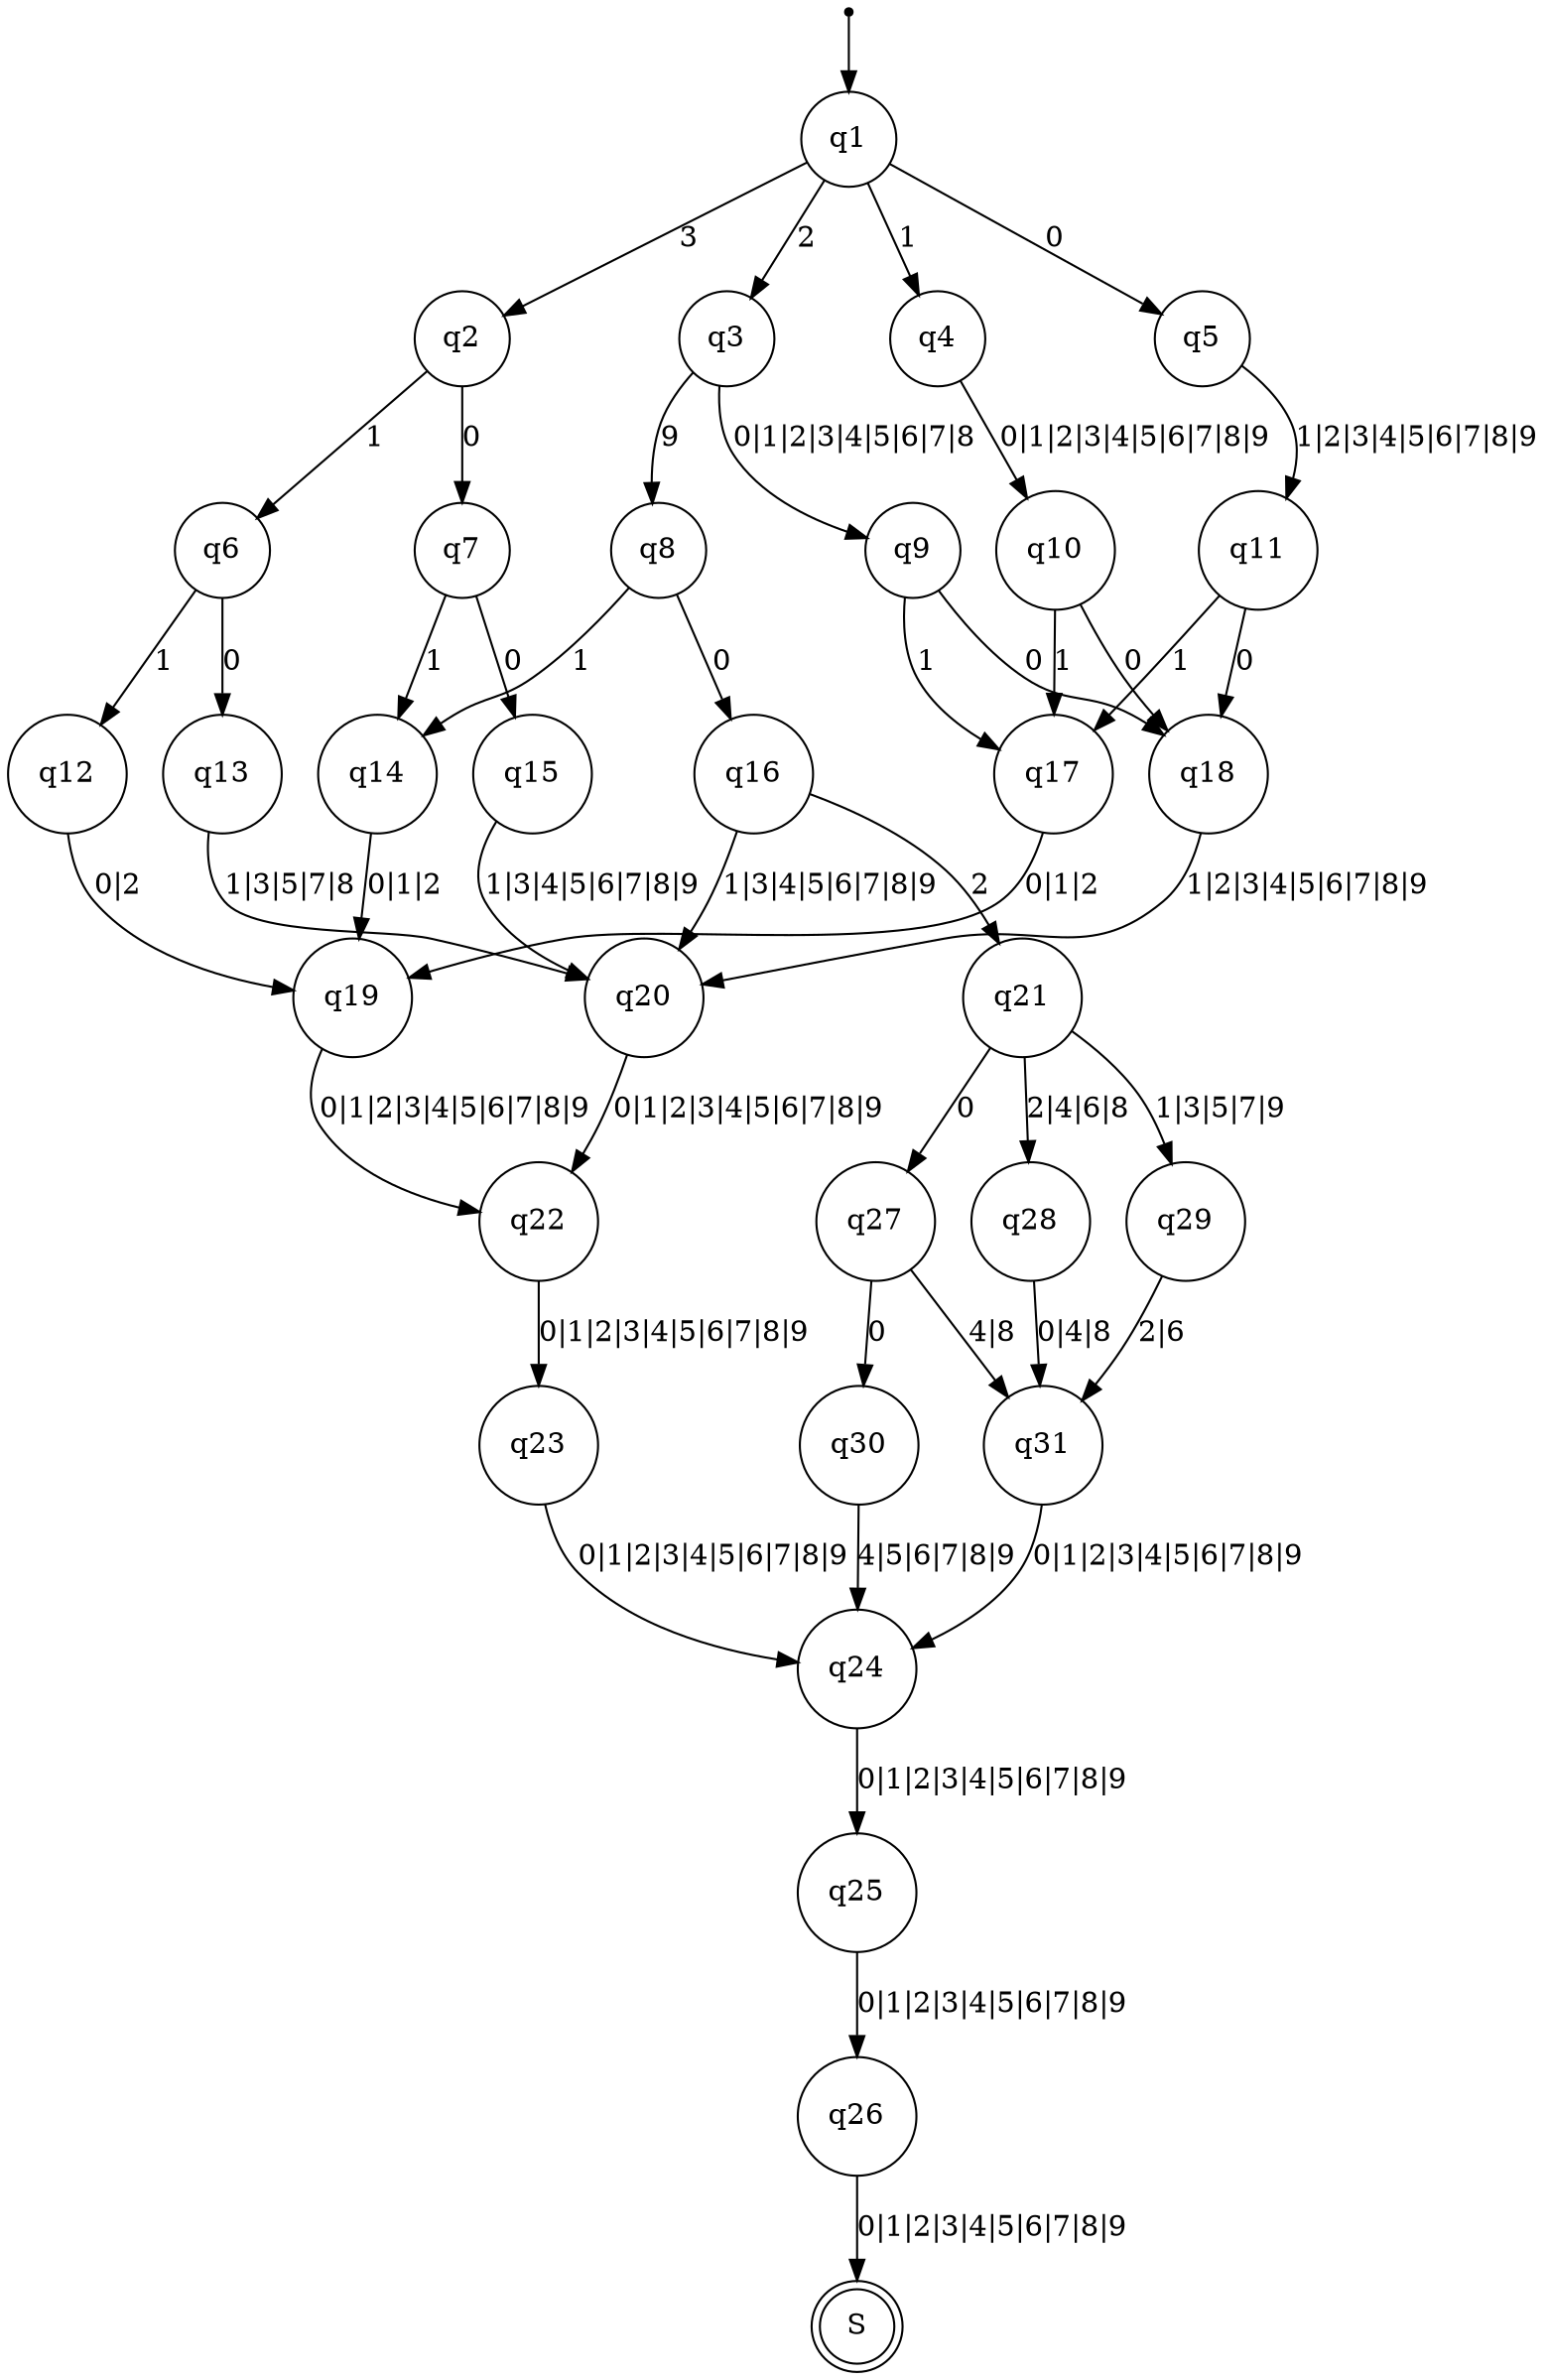 digraph cpr_finite_automaton {
    fontname="Helvetica,Arial-sans-serif"
    node [shape = doublecircle] S;
    node [shape = point] qi;

    node [shape = circle];
    qi -> q1;
    q1 -> q2 [label = "3"];
    q1 -> q3 [label = "2"];
    q1 -> q4 [label = "1"];
    q1 -> q5 [label = "0"];
    q2 -> q6 [label = "1"];
    q2 -> q7 [label = "0"];
    q3 -> q8 [label = "9"];
    q3 -> q9 [label = "0|1|2|3|4|5|6|7|8"];
    q4 -> q10 [label = "0|1|2|3|4|5|6|7|8|9"];
    q5 -> q11 [label = "1|2|3|4|5|6|7|8|9"];
    q6 -> q12 [label = "1"];
    q6 -> q13 [label = "0"];
    q7 -> q14 [label = "1"];
    q7 -> q15 [label = "0"];
    q8 -> q14 [label = "1"];
    q8 -> q16 [label = "0"];
    q9 -> q17 [label = "1"];
    q9 -> q18 [label = "0"];
    q10 -> q17 [label = "1"];
    q10 -> q18 [label = "0"];
    q11 -> q17 [label = "1"];
    q11 -> q18 [label = "0"];
    q12 -> q19 [label = "0|2"];
    q13 -> q20 [label = "1|3|5|7|8"];
    q14 -> q19 [label = "0|1|2"];
    q15 -> q20 [label = "1|3|4|5|6|7|8|9"];
    q16 -> q20 [label = "1|3|4|5|6|7|8|9"];
    q16 -> q21 [label = "2"];
    q17 -> q19 [label = "0|1|2"];
    q18 -> q20 [label = "1|2|3|4|5|6|7|8|9"];
    q19 -> q22 [label = "0|1|2|3|4|5|6|7|8|9"];
    q20 -> q22 [label = "0|1|2|3|4|5|6|7|8|9"];
    q22 -> q23 [label = "0|1|2|3|4|5|6|7|8|9"];
    q23 -> q24 [label = "0|1|2|3|4|5|6|7|8|9"];
    q24 -> q25 [label = "0|1|2|3|4|5|6|7|8|9"];
    q25 -> q26 [label = "0|1|2|3|4|5|6|7|8|9"];
    q26 -> S [label = "0|1|2|3|4|5|6|7|8|9"];
    q21 -> q27 [label = "0"];
    q21 -> q28 [label = "2|4|6|8"];
    q21 -> q29 [label = "1|3|5|7|9"];
    q27 -> q30 [label = "0"];
    q27 -> q31 [label = "4|8"];
    q28 -> q31 [label = "0|4|8"];
    q29 -> q31 [label = "2|6"];
    q30 -> q24 [label = "4|5|6|7|8|9"];
    q31 -> q24 [label = "0|1|2|3|4|5|6|7|8|9"];
}
